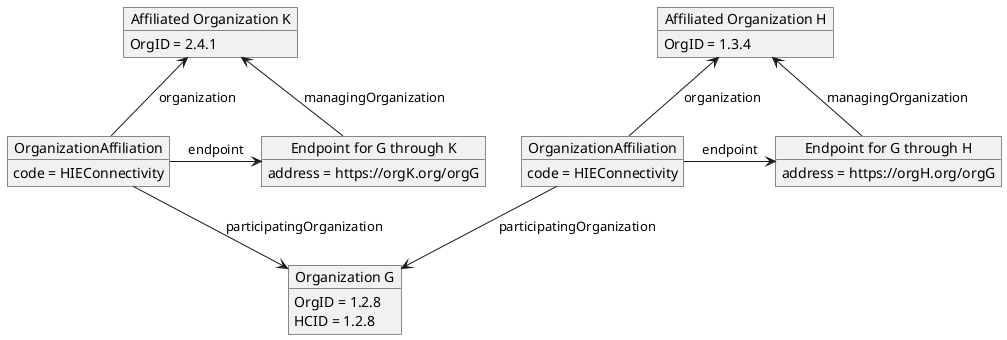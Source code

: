 @startuml dir-org-specific-endpoint-multiple-routes
hide footbox

object "Organization G" as OrganizationG
OrganizationG : OrgID = 1.2.8
OrganizationG : HCID = 1.2.8
object "Affiliated Organization H" as OrganizationH
OrganizationH : OrgID = 1.3.4
object "OrganizationAffiliation" as OrgAff
OrgAff : code = HIEConnectivity
object "Endpoint for G through H" as EndpointH
EndpointH : address = https://orgH.org/orgG

object "Affiliated Organization K" as OrganizationK
OrganizationK : OrgID = 2.4.1
object "OrganizationAffiliation" as OrgAff2
OrgAff2 : code = HIEConnectivity
object "Endpoint for G through K" as EndpointK
EndpointK : address = https://orgK.org/orgG

OrgAff --> OrganizationG : participatingOrganization
OrganizationH <-- OrgAff : organization
OrgAff -> EndpointH : endpoint
OrganizationH <- EndpointH : managingOrganization

OrgAff2 --> OrganizationG : participatingOrganization
OrganizationK <-- OrgAff2 : organization
OrgAff2 -> EndpointK : endpoint
OrganizationK <- EndpointK : managingOrganization

@enduml
